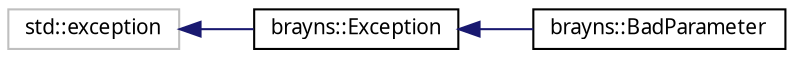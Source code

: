 digraph "Graphical Class Hierarchy"
{
  edge [fontname="Sans",fontsize="10",labelfontname="Sans",labelfontsize="10"];
  node [fontname="Sans",fontsize="10",shape=record];
  rankdir="LR";
  Node1 [label="std::exception",height=0.2,width=0.4,color="grey75", fillcolor="white", style="filled",tooltip="STL class. "];
  Node1 -> Node2 [dir="back",color="midnightblue",fontsize="10",style="solid",fontname="Sans"];
  Node2 [label="brayns::Exception",height=0.2,width=0.4,color="black", fillcolor="white", style="filled",URL="$classbrayns_1_1_exception.html"];
  Node2 -> Node3 [dir="back",color="midnightblue",fontsize="10",style="solid",fontname="Sans"];
  Node3 [label="brayns::BadParameter",height=0.2,width=0.4,color="black", fillcolor="white", style="filled",URL="$classbrayns_1_1_bad_parameter.html"];
}
